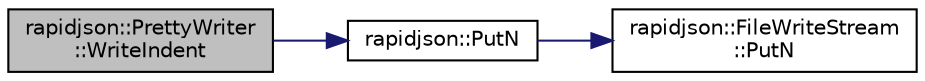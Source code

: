 digraph "rapidjson::PrettyWriter::WriteIndent"
{
 // INTERACTIVE_SVG=YES
 // LATEX_PDF_SIZE
  edge [fontname="Helvetica",fontsize="10",labelfontname="Helvetica",labelfontsize="10"];
  node [fontname="Helvetica",fontsize="10",shape=record];
  rankdir="LR";
  Node50 [label="rapidjson::PrettyWriter\l::WriteIndent",height=0.2,width=0.4,color="black", fillcolor="grey75", style="filled", fontcolor="black",tooltip=" "];
  Node50 -> Node51 [color="midnightblue",fontsize="10",style="solid",fontname="Helvetica"];
  Node51 [label="rapidjson::PutN",height=0.2,width=0.4,color="black", fillcolor="white", style="filled",URL="$namespacerapidjson.html#a1ac13bac5976fc06587e00fc0bcfb32a",tooltip="Implement specialized version of PutN() with memset() for better performance."];
  Node51 -> Node52 [color="midnightblue",fontsize="10",style="solid",fontname="Helvetica"];
  Node52 [label="rapidjson::FileWriteStream\l::PutN",height=0.2,width=0.4,color="black", fillcolor="white", style="filled",URL="$classrapidjson_1_1_file_write_stream.html#a6e66d814422fd311a908cf2145535b99",tooltip=" "];
}
